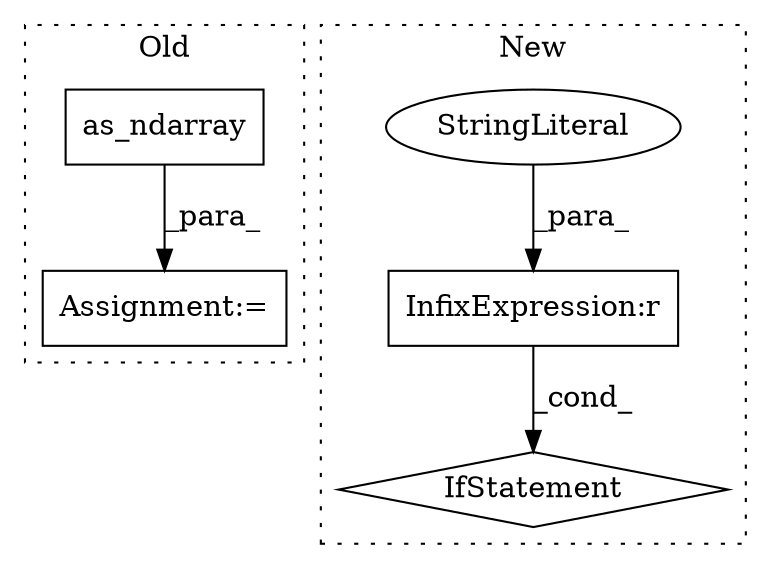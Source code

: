 digraph G {
subgraph cluster0 {
1 [label="as_ndarray" a="32" s="6450,6469" l="11,1" shape="box"];
4 [label="Assignment:=" a="7" s="6443" l="1" shape="box"];
label = "Old";
style="dotted";
}
subgraph cluster1 {
2 [label="IfStatement" a="25" s="9273,9296" l="4,2" shape="diamond"];
3 [label="InfixExpression:r" a="27" s="9289" l="4" shape="box"];
5 [label="StringLiteral" a="45" s="9293" l="3" shape="ellipse"];
label = "New";
style="dotted";
}
1 -> 4 [label="_para_"];
3 -> 2 [label="_cond_"];
5 -> 3 [label="_para_"];
}